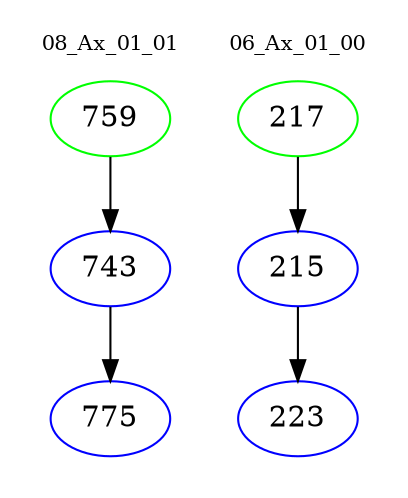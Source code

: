 digraph{
subgraph cluster_0 {
color = white
label = "08_Ax_01_01";
fontsize=10;
T0_759 [label="759", color="green"]
T0_759 -> T0_743 [color="black"]
T0_743 [label="743", color="blue"]
T0_743 -> T0_775 [color="black"]
T0_775 [label="775", color="blue"]
}
subgraph cluster_1 {
color = white
label = "06_Ax_01_00";
fontsize=10;
T1_217 [label="217", color="green"]
T1_217 -> T1_215 [color="black"]
T1_215 [label="215", color="blue"]
T1_215 -> T1_223 [color="black"]
T1_223 [label="223", color="blue"]
}
}
